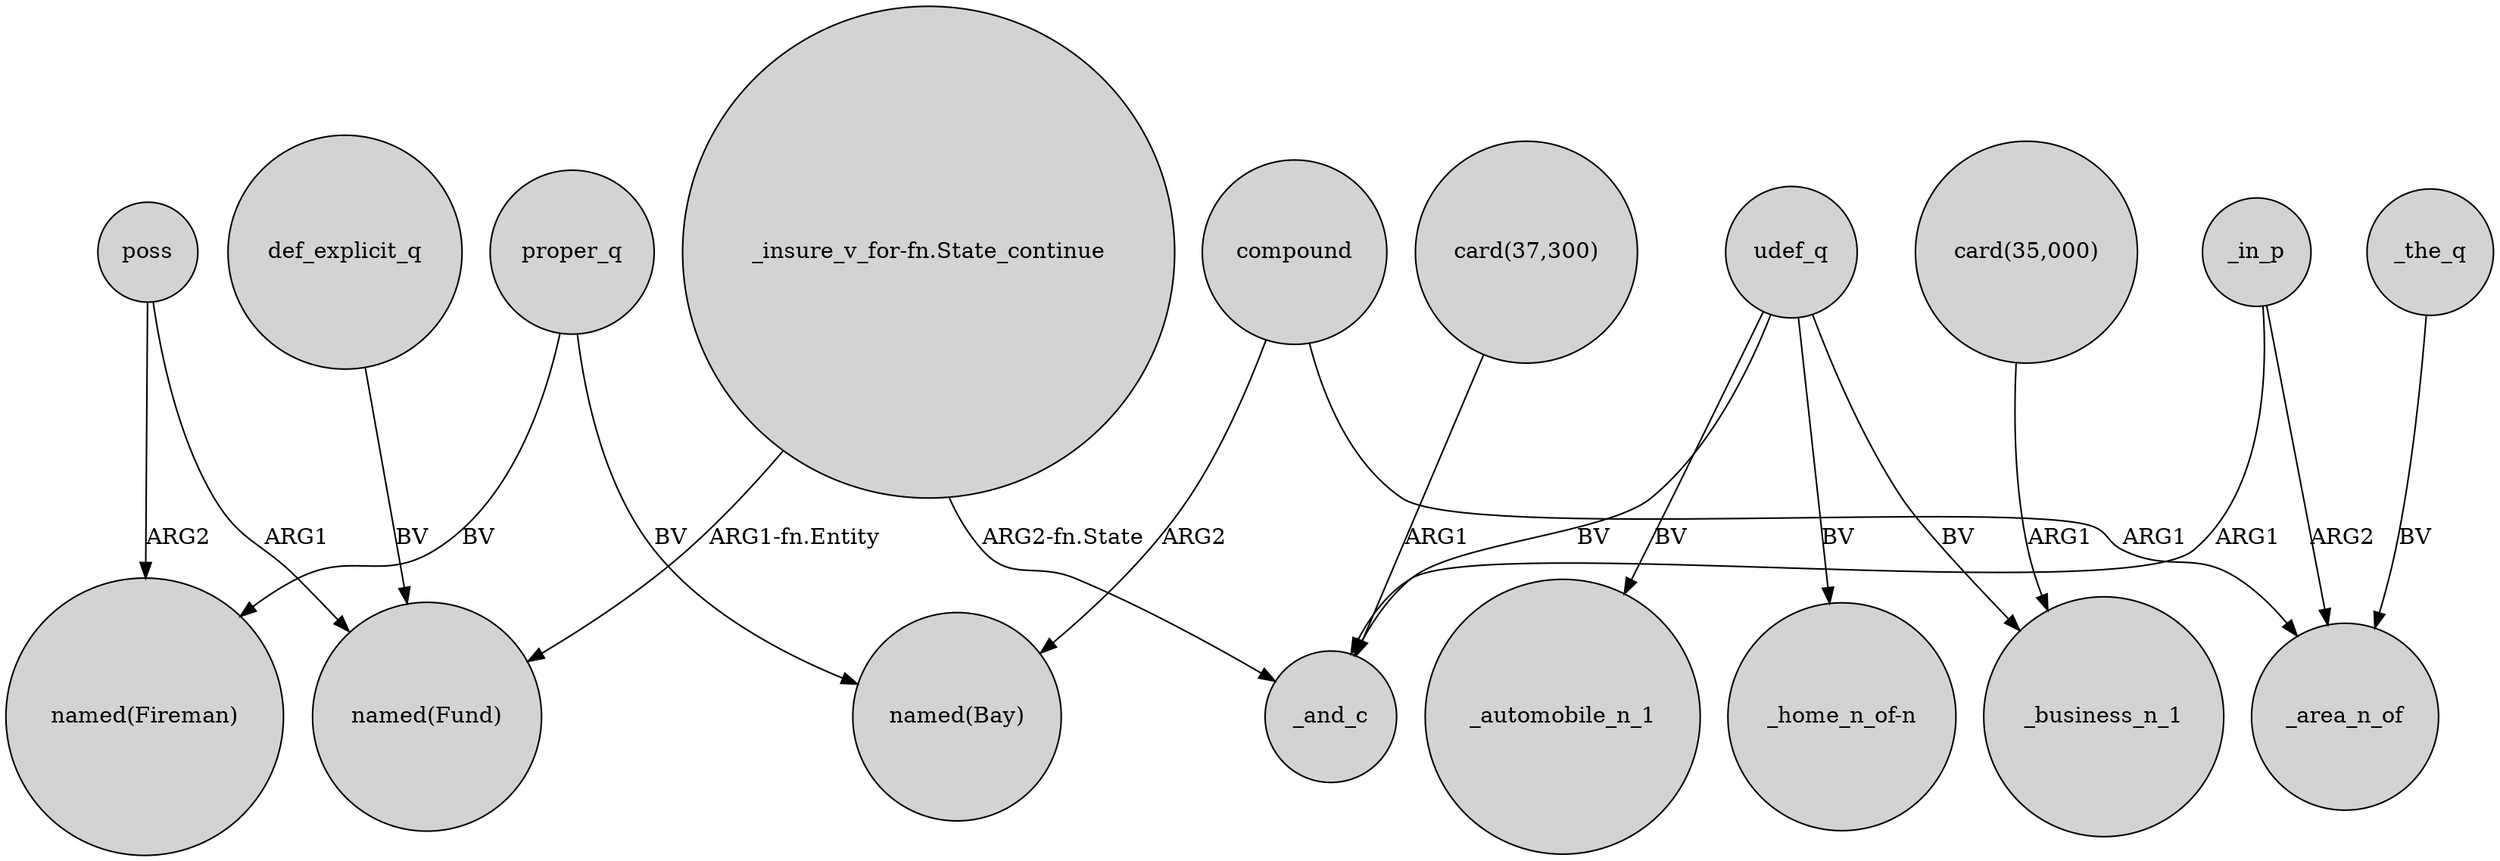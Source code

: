 digraph {
	node [shape=circle style=filled]
	proper_q -> "named(Fireman)" [label=BV]
	"_insure_v_for-fn.State_continue" -> "named(Fund)" [label="ARG1-fn.Entity"]
	proper_q -> "named(Bay)" [label=BV]
	poss -> "named(Fund)" [label=ARG1]
	"card(35,000)" -> _business_n_1 [label=ARG1]
	udef_q -> "_home_n_of-n" [label=BV]
	udef_q -> _and_c [label=BV]
	udef_q -> _business_n_1 [label=BV]
	_in_p -> _and_c [label=ARG1]
	"card(37,300)" -> _and_c [label=ARG1]
	poss -> "named(Fireman)" [label=ARG2]
	def_explicit_q -> "named(Fund)" [label=BV]
	udef_q -> _automobile_n_1 [label=BV]
	_in_p -> _area_n_of [label=ARG2]
	"_insure_v_for-fn.State_continue" -> _and_c [label="ARG2-fn.State"]
	compound -> "named(Bay)" [label=ARG2]
	_the_q -> _area_n_of [label=BV]
	compound -> _area_n_of [label=ARG1]
}
